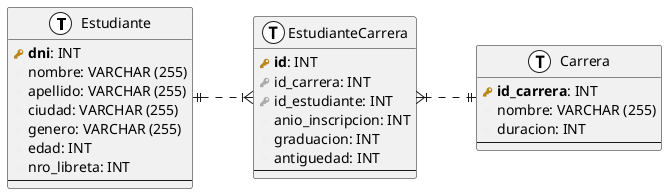 @startuml name DERE
'From this guide:
' https://raphael-leger.medium.com/automatically-generating-up-to-date-database-diagrams-with-typeorm-d1279a20545e
left to right direction
skinparam linetype ortho
hide footbox

!define primary_key(x) <b><color:#b8861b><&key></color> x</b>
!define foreign_key(x) <color:#aaaaaa><&key></color> x
!define column(x) <color:#efefef><&media-record></color> x
!define table(x) entity x << (T, white) >>


table(Estudiante){
  primary_key( dni ): INT 
  column( nombre ): VARCHAR (255)
  column( apellido ): VARCHAR (255)
  column( ciudad ): VARCHAR (255)
  column( genero ): VARCHAR (255)
  column( edad ): INT 
  column( nro_libreta ): INT 
  ---
}

table(EstudianteCarrera){
  primary_key( id ): INT 
  foreign_key( id_carrera ): INT 
  foreign_key( id_estudiante ): INT 
  column( anio_inscripcion ): INT 
  column( graduacion ): INT 
  column( antiguedad ): INT 
  ---
}

table(Carrera){
  primary_key( id_carrera ): INT 
  column( nombre ): VARCHAR (255)
  column( duracion ): INT 
  ---
}

Estudiante ||..|{ EstudianteCarrera
EstudianteCarrera }|..|| Carrera
@enduml